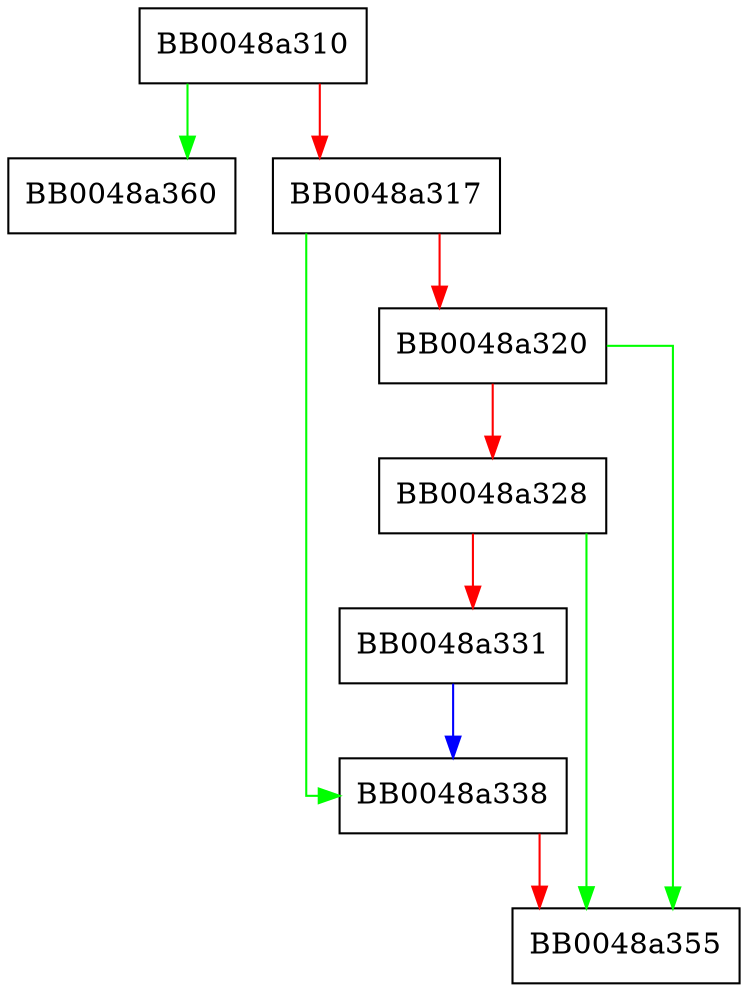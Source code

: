 digraph SSL_get_finished {
  node [shape="box"];
  graph [splines=ortho];
  BB0048a310 -> BB0048a360 [color="green"];
  BB0048a310 -> BB0048a317 [color="red"];
  BB0048a317 -> BB0048a338 [color="green"];
  BB0048a317 -> BB0048a320 [color="red"];
  BB0048a320 -> BB0048a355 [color="green"];
  BB0048a320 -> BB0048a328 [color="red"];
  BB0048a328 -> BB0048a355 [color="green"];
  BB0048a328 -> BB0048a331 [color="red"];
  BB0048a331 -> BB0048a338 [color="blue"];
  BB0048a338 -> BB0048a355 [color="red"];
}
